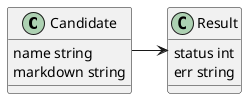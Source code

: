 @startuml candidate

class Candidate {
    name string
    markdown string
}

Candidate -right-> Result

class Result {
    status int
    err string
}

@enduml